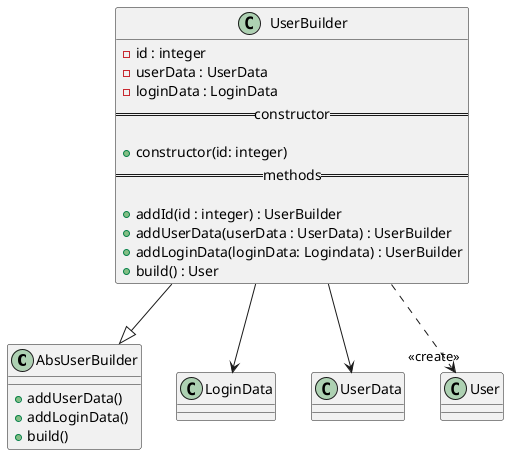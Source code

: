 @startuml UserBuilder Diagram

class AbsUserBuilder {
  + addUserData()
  + addLoginData()
  + build()
}
class UserBuilder {
  - id : integer
  - userData : UserData
  - loginData : LoginData
  == constructor ==

  + constructor(id: integer)
  == methods ==

  + addId(id : integer) : UserBuilder
  + addUserData(userData : UserData) : UserBuilder
  + addLoginData(loginData: Logindata) : UserBuilder
  + build() : User
}
UserBuilder --|> AbsUserBuilder
UserBuilder --> LoginData
UserBuilder --> UserData
UserBuilder ..> "<<create>>" User
@enduml

